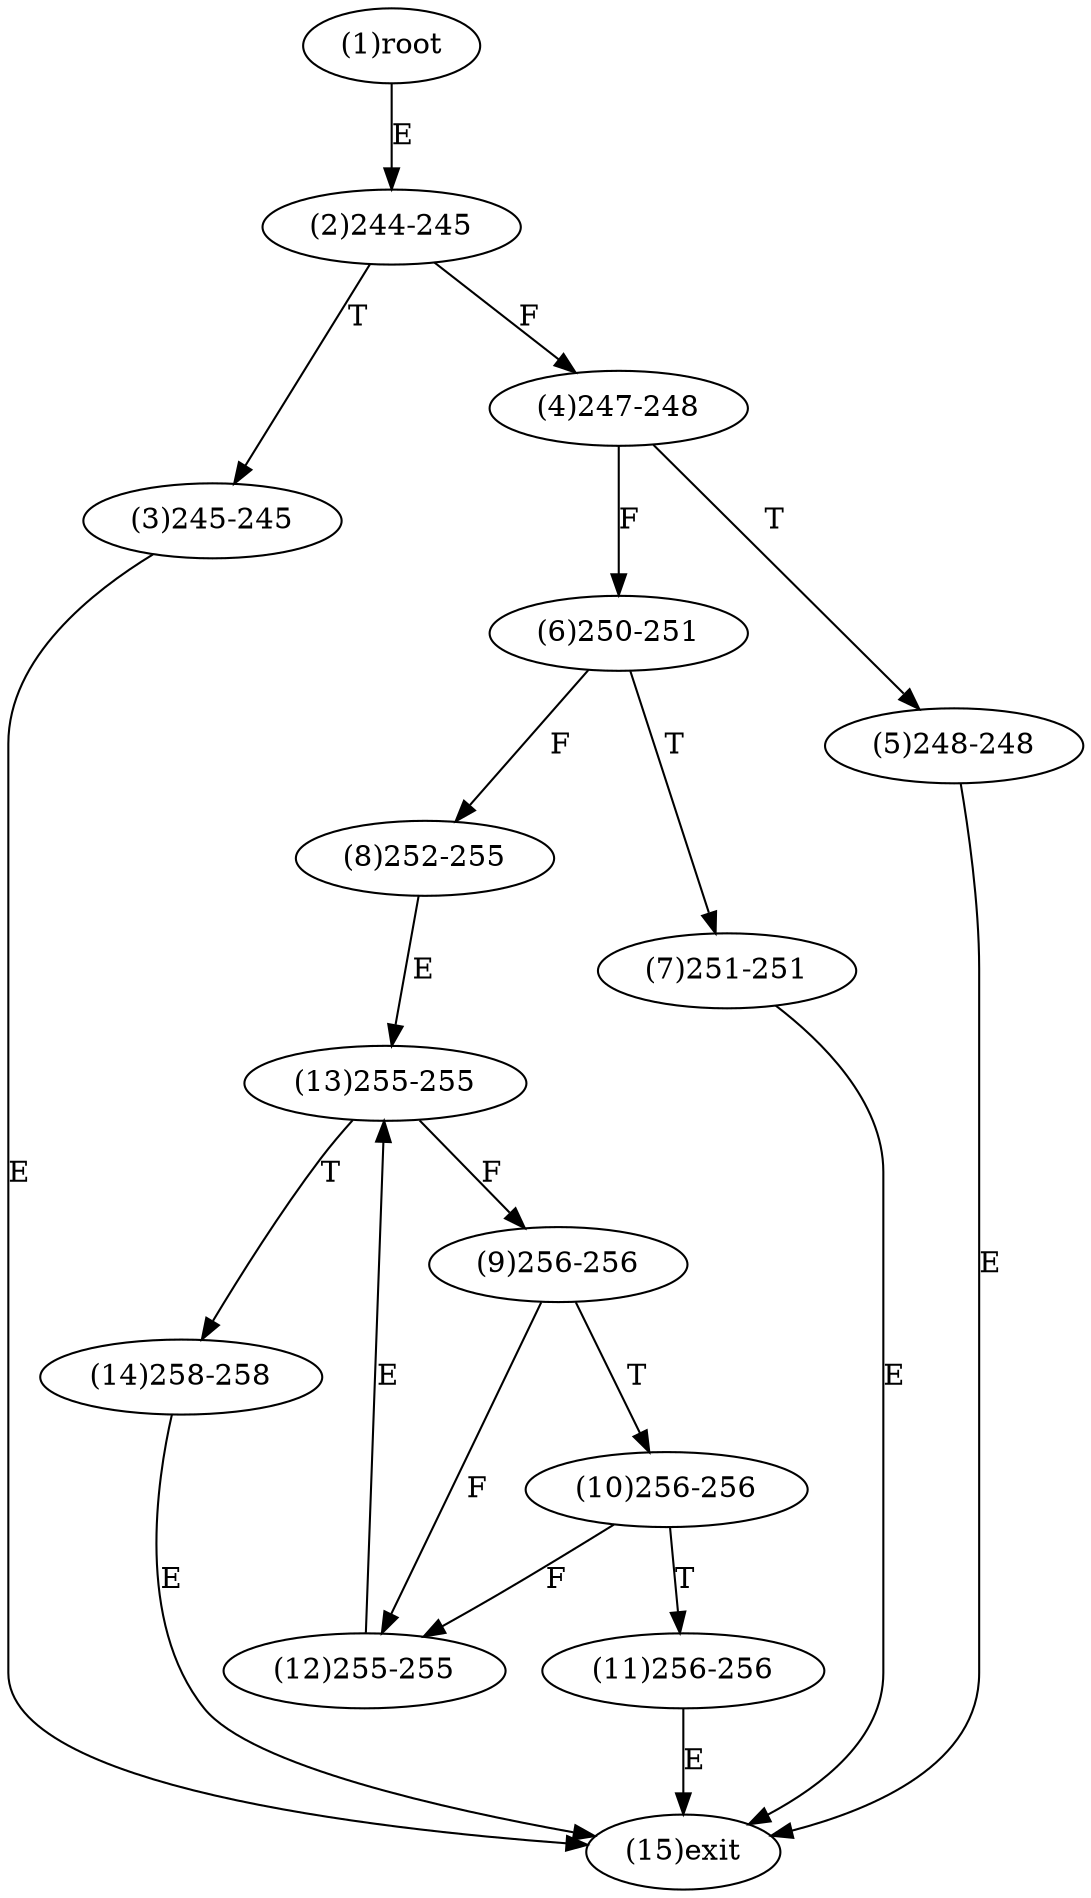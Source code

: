digraph "" { 
1[ label="(1)root"];
2[ label="(2)244-245"];
3[ label="(3)245-245"];
4[ label="(4)247-248"];
5[ label="(5)248-248"];
6[ label="(6)250-251"];
7[ label="(7)251-251"];
8[ label="(8)252-255"];
9[ label="(9)256-256"];
10[ label="(10)256-256"];
11[ label="(11)256-256"];
12[ label="(12)255-255"];
13[ label="(13)255-255"];
14[ label="(14)258-258"];
15[ label="(15)exit"];
1->2[ label="E"];
2->4[ label="F"];
2->3[ label="T"];
3->15[ label="E"];
4->6[ label="F"];
4->5[ label="T"];
5->15[ label="E"];
6->8[ label="F"];
6->7[ label="T"];
7->15[ label="E"];
8->13[ label="E"];
9->12[ label="F"];
9->10[ label="T"];
10->12[ label="F"];
10->11[ label="T"];
11->15[ label="E"];
12->13[ label="E"];
13->9[ label="F"];
13->14[ label="T"];
14->15[ label="E"];
}